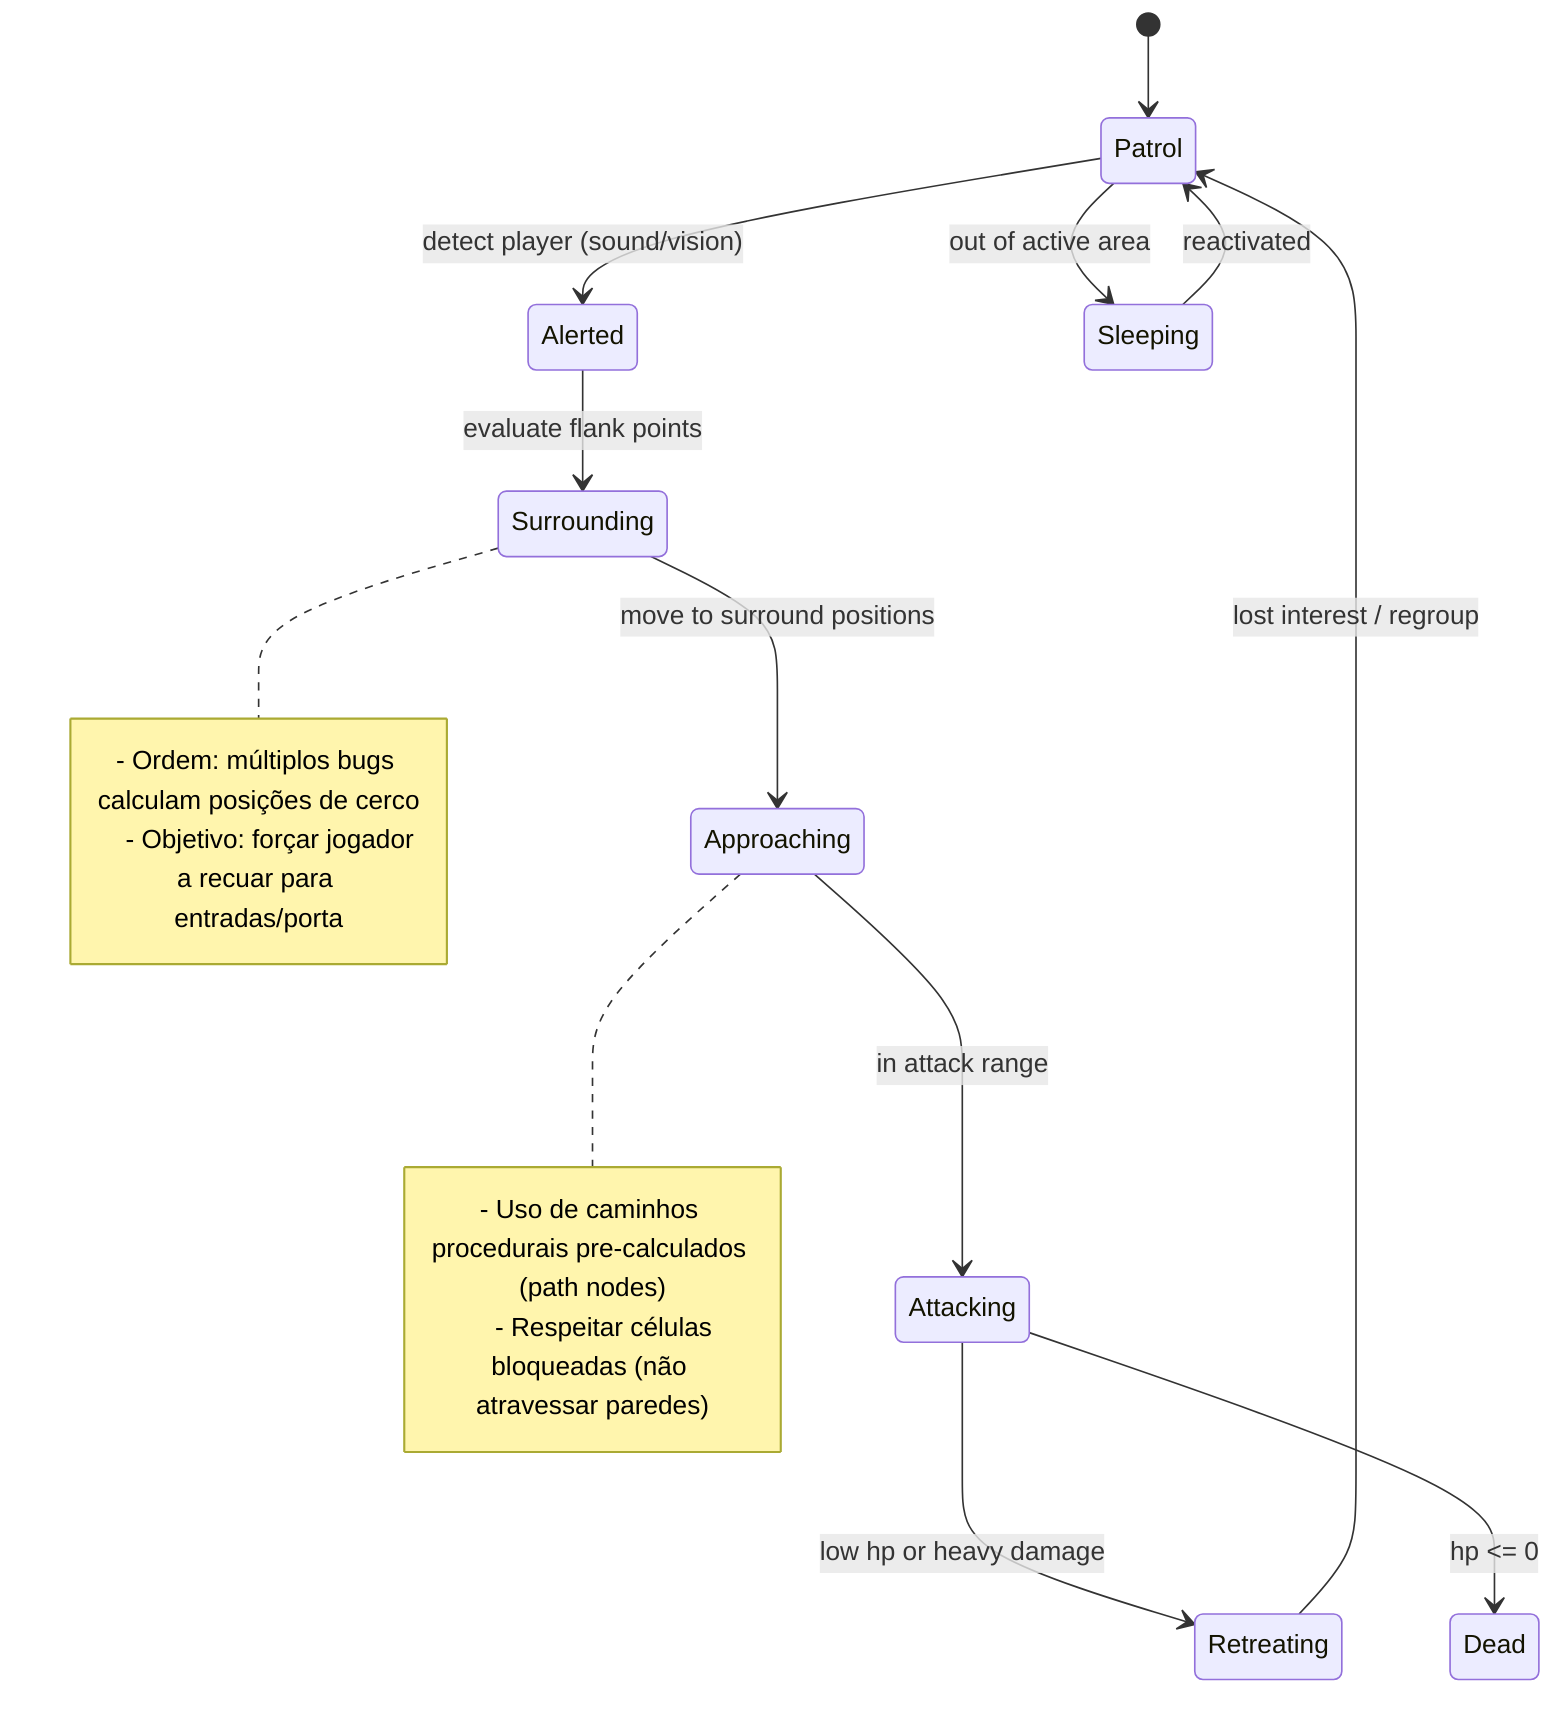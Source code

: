 %% Máquina de estados (IA dos bugs): cerco e ataque
stateDiagram-v2
  [*] --> Patrol
  Patrol --> Alerted : detect player (sound/vision)
  Alerted --> Surrounding : evaluate flank points
  Surrounding --> Approaching : move to surround positions
  Approaching --> Attacking : in attack range
  Attacking --> Retreating : low hp or heavy damage
  Retreating --> Patrol : lost interest / regroup
  Attacking --> Dead : hp <= 0
  Patrol --> Sleeping : out of active area
  Sleeping --> Patrol : reactivated

  %% Transições táticas
  note right of Surrounding
    - Ordem: múltiplos bugs calculam posições de cerco
    - Objetivo: forçar jogador a recuar para entradas/porta
  end note

  note right of Approaching
    - Uso de caminhos procedurais pre-calculados (path nodes)
    - Respeitar células bloqueadas (não atravessar paredes)
  end note